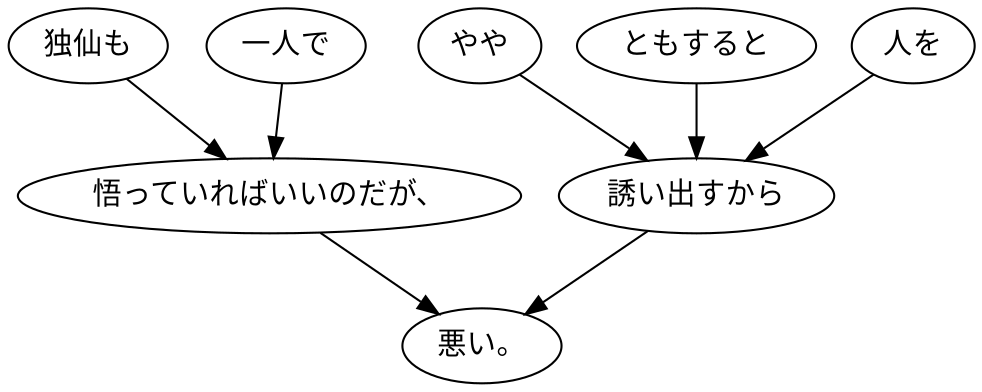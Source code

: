 digraph graph6127 {
	node0 [label="独仙も"];
	node1 [label="一人で"];
	node2 [label="悟っていればいいのだが、"];
	node3 [label="やや"];
	node4 [label="ともすると"];
	node5 [label="人を"];
	node6 [label="誘い出すから"];
	node7 [label="悪い。"];
	node0 -> node2;
	node1 -> node2;
	node2 -> node7;
	node3 -> node6;
	node4 -> node6;
	node5 -> node6;
	node6 -> node7;
}

